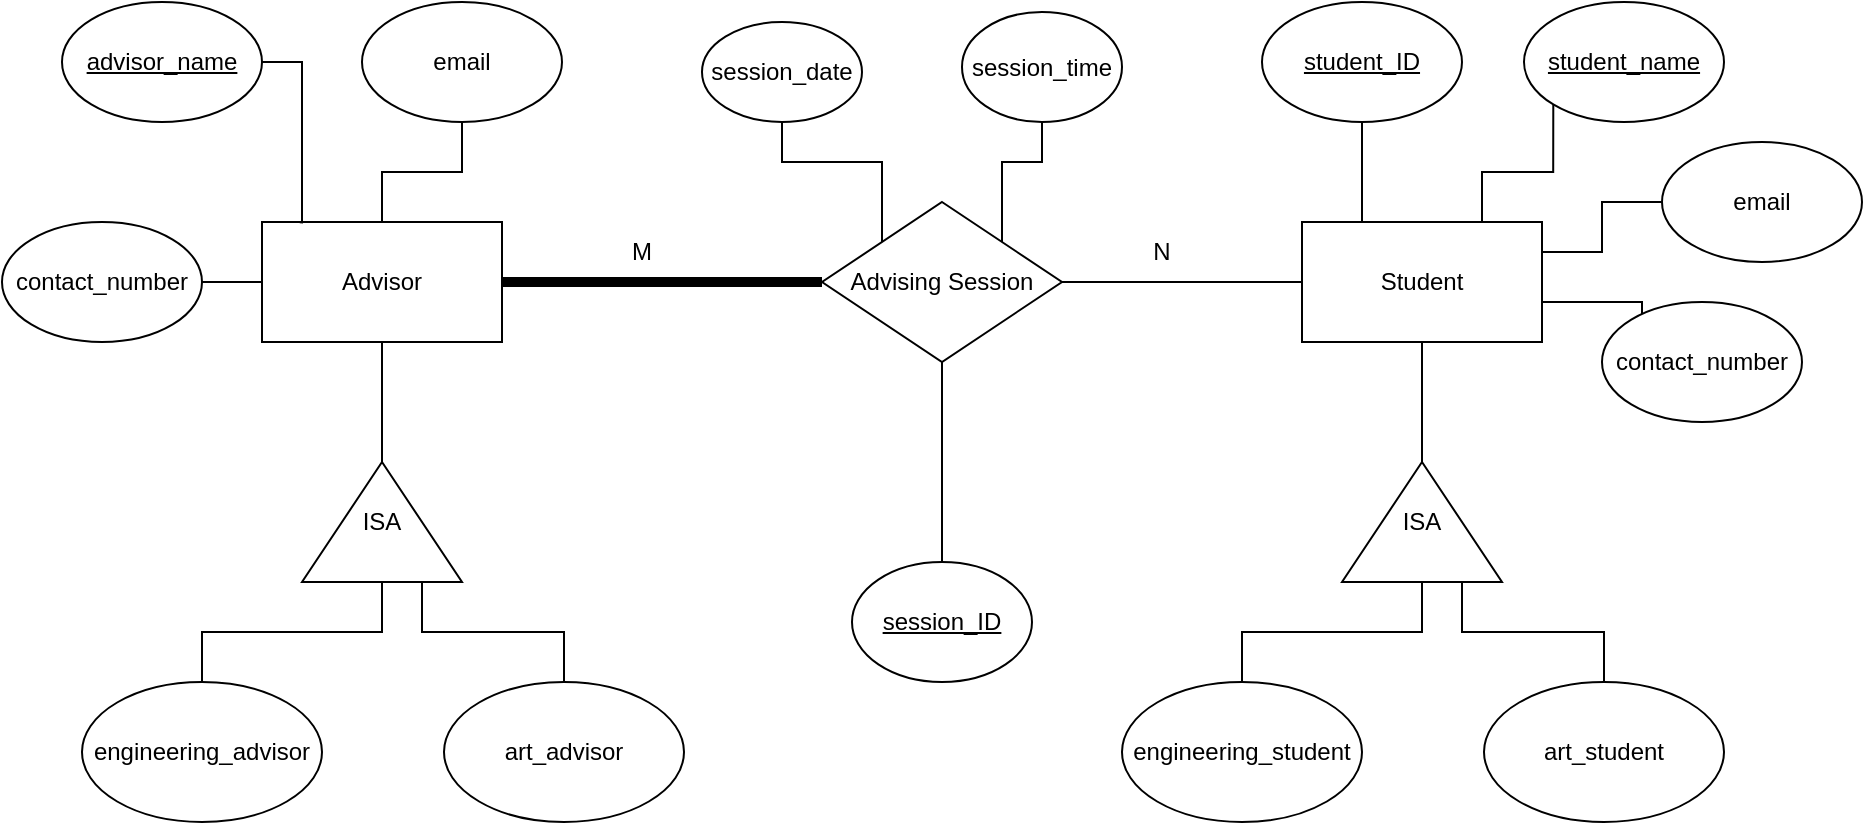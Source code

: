 <mxfile version="16.4.7" type="google"><diagram id="8wiXIwPedjqgaNVfDdVC" name="Page-1"><mxGraphModel dx="1038" dy="547" grid="1" gridSize="10" guides="1" tooltips="1" connect="1" arrows="1" fold="1" page="1" pageScale="1" pageWidth="850" pageHeight="1100" math="0" shadow="0"><root><mxCell id="0"/><mxCell id="1" parent="0"/><mxCell id="IJl92yKc79VDa-jSipRq-4" style="edgeStyle=orthogonalEdgeStyle;rounded=0;orthogonalLoop=1;jettySize=auto;html=1;endArrow=none;endFill=0;strokeWidth=5;" edge="1" parent="1" source="IJl92yKc79VDa-jSipRq-1" target="IJl92yKc79VDa-jSipRq-2"><mxGeometry relative="1" as="geometry"/></mxCell><mxCell id="IJl92yKc79VDa-jSipRq-1" value="Advisor" style="rounded=0;whiteSpace=wrap;html=1;" vertex="1" parent="1"><mxGeometry x="160" y="210" width="120" height="60" as="geometry"/></mxCell><mxCell id="IJl92yKc79VDa-jSipRq-5" style="edgeStyle=orthogonalEdgeStyle;rounded=0;orthogonalLoop=1;jettySize=auto;html=1;exitX=1;exitY=0.5;exitDx=0;exitDy=0;entryX=0;entryY=0.5;entryDx=0;entryDy=0;endArrow=none;endFill=0;" edge="1" parent="1" source="IJl92yKc79VDa-jSipRq-2" target="IJl92yKc79VDa-jSipRq-3"><mxGeometry relative="1" as="geometry"/></mxCell><mxCell id="IJl92yKc79VDa-jSipRq-15" style="edgeStyle=orthogonalEdgeStyle;rounded=0;orthogonalLoop=1;jettySize=auto;html=1;exitX=0;exitY=0;exitDx=0;exitDy=0;entryX=0.5;entryY=1;entryDx=0;entryDy=0;endArrow=none;endFill=0;" edge="1" parent="1" source="IJl92yKc79VDa-jSipRq-2" target="IJl92yKc79VDa-jSipRq-13"><mxGeometry relative="1" as="geometry"/></mxCell><mxCell id="IJl92yKc79VDa-jSipRq-16" style="edgeStyle=orthogonalEdgeStyle;rounded=0;orthogonalLoop=1;jettySize=auto;html=1;exitX=1;exitY=0;exitDx=0;exitDy=0;entryX=0.5;entryY=1;entryDx=0;entryDy=0;endArrow=none;endFill=0;" edge="1" parent="1" source="IJl92yKc79VDa-jSipRq-2" target="IJl92yKc79VDa-jSipRq-14"><mxGeometry relative="1" as="geometry"/></mxCell><mxCell id="IJl92yKc79VDa-jSipRq-40" value="" style="edgeStyle=orthogonalEdgeStyle;rounded=0;orthogonalLoop=1;jettySize=auto;html=1;endArrow=none;endFill=0;strokeWidth=1;" edge="1" parent="1" source="IJl92yKc79VDa-jSipRq-2" target="IJl92yKc79VDa-jSipRq-39"><mxGeometry relative="1" as="geometry"><Array as="points"><mxPoint x="500" y="340"/><mxPoint x="500" y="340"/></Array></mxGeometry></mxCell><mxCell id="IJl92yKc79VDa-jSipRq-2" value="Advising Session" style="rhombus;whiteSpace=wrap;html=1;" vertex="1" parent="1"><mxGeometry x="440" y="200" width="120" height="80" as="geometry"/></mxCell><mxCell id="IJl92yKc79VDa-jSipRq-3" value="Student" style="rounded=0;whiteSpace=wrap;html=1;" vertex="1" parent="1"><mxGeometry x="680" y="210" width="120" height="60" as="geometry"/></mxCell><mxCell id="IJl92yKc79VDa-jSipRq-10" style="edgeStyle=orthogonalEdgeStyle;rounded=0;orthogonalLoop=1;jettySize=auto;html=1;exitX=0.5;exitY=0;exitDx=0;exitDy=0;endArrow=none;endFill=0;" edge="1" parent="1" source="IJl92yKc79VDa-jSipRq-6" target="IJl92yKc79VDa-jSipRq-8"><mxGeometry relative="1" as="geometry"/></mxCell><mxCell id="IJl92yKc79VDa-jSipRq-6" value="engineering_advisor" style="ellipse;whiteSpace=wrap;html=1;" vertex="1" parent="1"><mxGeometry x="70" y="440" width="120" height="70" as="geometry"/></mxCell><mxCell id="IJl92yKc79VDa-jSipRq-11" style="edgeStyle=orthogonalEdgeStyle;rounded=0;orthogonalLoop=1;jettySize=auto;html=1;exitX=0.5;exitY=0;exitDx=0;exitDy=0;entryX=0;entryY=0.75;entryDx=0;entryDy=0;endArrow=none;endFill=0;" edge="1" parent="1" source="IJl92yKc79VDa-jSipRq-7" target="IJl92yKc79VDa-jSipRq-8"><mxGeometry relative="1" as="geometry"/></mxCell><mxCell id="IJl92yKc79VDa-jSipRq-7" value="art_advisor" style="ellipse;whiteSpace=wrap;html=1;" vertex="1" parent="1"><mxGeometry x="251" y="440" width="120" height="70" as="geometry"/></mxCell><mxCell id="IJl92yKc79VDa-jSipRq-12" style="edgeStyle=orthogonalEdgeStyle;rounded=0;orthogonalLoop=1;jettySize=auto;html=1;entryX=0.5;entryY=1;entryDx=0;entryDy=0;endArrow=none;endFill=0;" edge="1" parent="1" source="IJl92yKc79VDa-jSipRq-8" target="IJl92yKc79VDa-jSipRq-1"><mxGeometry relative="1" as="geometry"/></mxCell><mxCell id="IJl92yKc79VDa-jSipRq-8" value="ISA" style="triangle;whiteSpace=wrap;html=1;direction=north;" vertex="1" parent="1"><mxGeometry x="180" y="330" width="80" height="60" as="geometry"/></mxCell><mxCell id="IJl92yKc79VDa-jSipRq-13" value="session_date" style="ellipse;whiteSpace=wrap;html=1;" vertex="1" parent="1"><mxGeometry x="380" y="110" width="80" height="50" as="geometry"/></mxCell><mxCell id="IJl92yKc79VDa-jSipRq-14" value="session_time" style="ellipse;whiteSpace=wrap;html=1;" vertex="1" parent="1"><mxGeometry x="510" y="105" width="80" height="55" as="geometry"/></mxCell><mxCell id="IJl92yKc79VDa-jSipRq-17" value="M" style="text;html=1;strokeColor=none;fillColor=none;align=center;verticalAlign=middle;whiteSpace=wrap;rounded=0;" vertex="1" parent="1"><mxGeometry x="320" y="210" width="60" height="30" as="geometry"/></mxCell><mxCell id="IJl92yKc79VDa-jSipRq-18" value="N" style="text;html=1;strokeColor=none;fillColor=none;align=center;verticalAlign=middle;whiteSpace=wrap;rounded=0;" vertex="1" parent="1"><mxGeometry x="580" y="210" width="60" height="30" as="geometry"/></mxCell><mxCell id="IJl92yKc79VDa-jSipRq-19" style="edgeStyle=orthogonalEdgeStyle;rounded=0;orthogonalLoop=1;jettySize=auto;html=1;exitX=0.5;exitY=0;exitDx=0;exitDy=0;endArrow=none;endFill=0;" edge="1" source="IJl92yKc79VDa-jSipRq-20" target="IJl92yKc79VDa-jSipRq-24" parent="1"><mxGeometry relative="1" as="geometry"/></mxCell><mxCell id="IJl92yKc79VDa-jSipRq-20" value="engineering_student" style="ellipse;whiteSpace=wrap;html=1;" vertex="1" parent="1"><mxGeometry x="590" y="440" width="120" height="70" as="geometry"/></mxCell><mxCell id="IJl92yKc79VDa-jSipRq-21" style="edgeStyle=orthogonalEdgeStyle;rounded=0;orthogonalLoop=1;jettySize=auto;html=1;exitX=0.5;exitY=0;exitDx=0;exitDy=0;entryX=0;entryY=0.75;entryDx=0;entryDy=0;endArrow=none;endFill=0;" edge="1" source="IJl92yKc79VDa-jSipRq-22" target="IJl92yKc79VDa-jSipRq-24" parent="1"><mxGeometry relative="1" as="geometry"/></mxCell><mxCell id="IJl92yKc79VDa-jSipRq-22" value="art_student" style="ellipse;whiteSpace=wrap;html=1;" vertex="1" parent="1"><mxGeometry x="771" y="440" width="120" height="70" as="geometry"/></mxCell><mxCell id="IJl92yKc79VDa-jSipRq-23" style="edgeStyle=orthogonalEdgeStyle;rounded=0;orthogonalLoop=1;jettySize=auto;html=1;entryX=0.5;entryY=1;entryDx=0;entryDy=0;endArrow=none;endFill=0;" edge="1" source="IJl92yKc79VDa-jSipRq-24" parent="1"><mxGeometry relative="1" as="geometry"><mxPoint x="740" y="270" as="targetPoint"/></mxGeometry></mxCell><mxCell id="IJl92yKc79VDa-jSipRq-24" value="ISA" style="triangle;whiteSpace=wrap;html=1;direction=north;" vertex="1" parent="1"><mxGeometry x="700" y="330" width="80" height="60" as="geometry"/></mxCell><mxCell id="IJl92yKc79VDa-jSipRq-29" style="edgeStyle=orthogonalEdgeStyle;rounded=0;orthogonalLoop=1;jettySize=auto;html=1;endArrow=none;endFill=0;strokeWidth=1;entryX=0.157;entryY=0.003;entryDx=0;entryDy=0;entryPerimeter=0;" edge="1" parent="1" source="IJl92yKc79VDa-jSipRq-25" target="IJl92yKc79VDa-jSipRq-1"><mxGeometry relative="1" as="geometry"><mxPoint x="180" y="200" as="targetPoint"/><Array as="points"><mxPoint x="180" y="130"/><mxPoint x="180" y="210"/></Array></mxGeometry></mxCell><mxCell id="IJl92yKc79VDa-jSipRq-25" value="&lt;u&gt;advisor_name&lt;/u&gt;" style="ellipse;whiteSpace=wrap;html=1;" vertex="1" parent="1"><mxGeometry x="60" y="100" width="100" height="60" as="geometry"/></mxCell><mxCell id="IJl92yKc79VDa-jSipRq-30" style="edgeStyle=orthogonalEdgeStyle;rounded=0;orthogonalLoop=1;jettySize=auto;html=1;exitX=0.5;exitY=1;exitDx=0;exitDy=0;endArrow=none;endFill=0;strokeWidth=1;" edge="1" parent="1" source="IJl92yKc79VDa-jSipRq-26" target="IJl92yKc79VDa-jSipRq-1"><mxGeometry relative="1" as="geometry"/></mxCell><mxCell id="IJl92yKc79VDa-jSipRq-26" value="email" style="ellipse;whiteSpace=wrap;html=1;" vertex="1" parent="1"><mxGeometry x="210" y="100" width="100" height="60" as="geometry"/></mxCell><mxCell id="IJl92yKc79VDa-jSipRq-28" style="edgeStyle=orthogonalEdgeStyle;rounded=0;orthogonalLoop=1;jettySize=auto;html=1;exitX=1;exitY=0.5;exitDx=0;exitDy=0;entryX=0;entryY=0.5;entryDx=0;entryDy=0;endArrow=none;endFill=0;strokeWidth=1;" edge="1" parent="1" source="IJl92yKc79VDa-jSipRq-27" target="IJl92yKc79VDa-jSipRq-1"><mxGeometry relative="1" as="geometry"/></mxCell><mxCell id="IJl92yKc79VDa-jSipRq-27" value="contact_number" style="ellipse;whiteSpace=wrap;html=1;" vertex="1" parent="1"><mxGeometry x="30" y="210" width="100" height="60" as="geometry"/></mxCell><mxCell id="IJl92yKc79VDa-jSipRq-35" style="edgeStyle=orthogonalEdgeStyle;rounded=0;orthogonalLoop=1;jettySize=auto;html=1;entryX=0.25;entryY=0;entryDx=0;entryDy=0;endArrow=none;endFill=0;strokeWidth=1;" edge="1" parent="1" source="IJl92yKc79VDa-jSipRq-31" target="IJl92yKc79VDa-jSipRq-3"><mxGeometry relative="1" as="geometry"/></mxCell><mxCell id="IJl92yKc79VDa-jSipRq-31" value="&lt;u&gt;student_ID&lt;/u&gt;" style="ellipse;whiteSpace=wrap;html=1;" vertex="1" parent="1"><mxGeometry x="660" y="100" width="100" height="60" as="geometry"/></mxCell><mxCell id="IJl92yKc79VDa-jSipRq-36" style="edgeStyle=orthogonalEdgeStyle;rounded=0;orthogonalLoop=1;jettySize=auto;html=1;exitX=0;exitY=1;exitDx=0;exitDy=0;entryX=0.75;entryY=0;entryDx=0;entryDy=0;endArrow=none;endFill=0;strokeWidth=1;" edge="1" parent="1" source="IJl92yKc79VDa-jSipRq-32" target="IJl92yKc79VDa-jSipRq-3"><mxGeometry relative="1" as="geometry"/></mxCell><mxCell id="IJl92yKc79VDa-jSipRq-32" value="&lt;u&gt;student_name&lt;/u&gt;" style="ellipse;whiteSpace=wrap;html=1;" vertex="1" parent="1"><mxGeometry x="791" y="100" width="100" height="60" as="geometry"/></mxCell><mxCell id="IJl92yKc79VDa-jSipRq-38" style="edgeStyle=orthogonalEdgeStyle;rounded=0;orthogonalLoop=1;jettySize=auto;html=1;exitX=0;exitY=0.5;exitDx=0;exitDy=0;entryX=1;entryY=0.75;entryDx=0;entryDy=0;endArrow=none;endFill=0;strokeWidth=1;" edge="1" parent="1" source="IJl92yKc79VDa-jSipRq-33" target="IJl92yKc79VDa-jSipRq-3"><mxGeometry relative="1" as="geometry"><Array as="points"><mxPoint x="850" y="280"/><mxPoint x="850" y="250"/><mxPoint x="800" y="250"/></Array></mxGeometry></mxCell><mxCell id="IJl92yKc79VDa-jSipRq-33" value="contact_number" style="ellipse;whiteSpace=wrap;html=1;" vertex="1" parent="1"><mxGeometry x="830" y="250" width="100" height="60" as="geometry"/></mxCell><mxCell id="IJl92yKc79VDa-jSipRq-37" style="edgeStyle=orthogonalEdgeStyle;rounded=0;orthogonalLoop=1;jettySize=auto;html=1;entryX=1;entryY=0.25;entryDx=0;entryDy=0;endArrow=none;endFill=0;strokeWidth=1;" edge="1" parent="1" source="IJl92yKc79VDa-jSipRq-34" target="IJl92yKc79VDa-jSipRq-3"><mxGeometry relative="1" as="geometry"/></mxCell><mxCell id="IJl92yKc79VDa-jSipRq-34" value="email" style="ellipse;whiteSpace=wrap;html=1;" vertex="1" parent="1"><mxGeometry x="860" y="170" width="100" height="60" as="geometry"/></mxCell><mxCell id="IJl92yKc79VDa-jSipRq-39" value="&lt;u&gt;session_ID&lt;/u&gt;" style="ellipse;whiteSpace=wrap;html=1;" vertex="1" parent="1"><mxGeometry x="455" y="380" width="90" height="60" as="geometry"/></mxCell></root></mxGraphModel></diagram></mxfile>